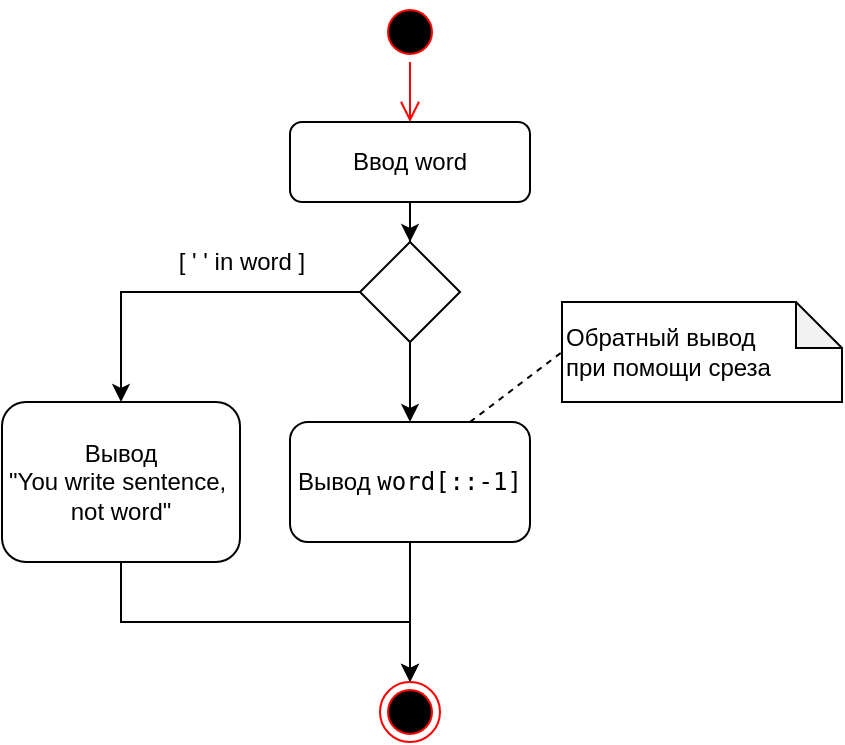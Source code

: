 <mxfile version="14.1.8" type="device"><diagram id="7_CbA6frLCITEILBhrJS" name="Страница 1"><mxGraphModel dx="1086" dy="666" grid="1" gridSize="10" guides="1" tooltips="1" connect="1" arrows="1" fold="1" page="1" pageScale="1" pageWidth="827" pageHeight="1169" math="0" shadow="0"><root><mxCell id="0"/><mxCell id="1" parent="0"/><mxCell id="tD9j9fw_7n6-k142hxRf-1" value="" style="ellipse;html=1;shape=startState;fillColor=#000000;strokeColor=#ff0000;" parent="1" vertex="1"><mxGeometry x="399" y="70" width="30" height="30" as="geometry"/></mxCell><mxCell id="tD9j9fw_7n6-k142hxRf-2" value="" style="edgeStyle=orthogonalEdgeStyle;html=1;verticalAlign=bottom;endArrow=open;endSize=8;strokeColor=#ff0000;entryX=0.5;entryY=0;entryDx=0;entryDy=0;" parent="1" source="tD9j9fw_7n6-k142hxRf-1" target="tD9j9fw_7n6-k142hxRf-3" edge="1"><mxGeometry relative="1" as="geometry"><mxPoint x="414" y="170" as="targetPoint"/></mxGeometry></mxCell><mxCell id="tD9j9fw_7n6-k142hxRf-5" style="edgeStyle=orthogonalEdgeStyle;rounded=0;orthogonalLoop=1;jettySize=auto;html=1;exitX=0.5;exitY=1;exitDx=0;exitDy=0;" parent="1" source="tD9j9fw_7n6-k142hxRf-3" target="tD9j9fw_7n6-k142hxRf-4" edge="1"><mxGeometry relative="1" as="geometry"/></mxCell><mxCell id="tD9j9fw_7n6-k142hxRf-3" value="Ввод word" style="rounded=1;whiteSpace=wrap;html=1;" parent="1" vertex="1"><mxGeometry x="354" y="130" width="120" height="40" as="geometry"/></mxCell><mxCell id="tD9j9fw_7n6-k142hxRf-8" style="edgeStyle=orthogonalEdgeStyle;rounded=0;orthogonalLoop=1;jettySize=auto;html=1;exitX=0;exitY=0.5;exitDx=0;exitDy=0;" parent="1" source="tD9j9fw_7n6-k142hxRf-4" target="tD9j9fw_7n6-k142hxRf-7" edge="1"><mxGeometry relative="1" as="geometry"/></mxCell><mxCell id="tD9j9fw_7n6-k142hxRf-10" style="edgeStyle=orthogonalEdgeStyle;rounded=0;orthogonalLoop=1;jettySize=auto;html=1;exitX=0.5;exitY=1;exitDx=0;exitDy=0;entryX=0.5;entryY=0;entryDx=0;entryDy=0;" parent="1" source="tD9j9fw_7n6-k142hxRf-4" target="tD9j9fw_7n6-k142hxRf-6" edge="1"><mxGeometry relative="1" as="geometry"/></mxCell><mxCell id="tD9j9fw_7n6-k142hxRf-4" value="" style="rhombus;whiteSpace=wrap;html=1;" parent="1" vertex="1"><mxGeometry x="389" y="190" width="50" height="50" as="geometry"/></mxCell><mxCell id="tD9j9fw_7n6-k142hxRf-13" style="edgeStyle=orthogonalEdgeStyle;rounded=0;orthogonalLoop=1;jettySize=auto;html=1;exitX=0.5;exitY=1;exitDx=0;exitDy=0;" parent="1" source="tD9j9fw_7n6-k142hxRf-6" target="tD9j9fw_7n6-k142hxRf-11" edge="1"><mxGeometry relative="1" as="geometry"/></mxCell><mxCell id="tD9j9fw_7n6-k142hxRf-6" value="Вывод&amp;nbsp;&lt;span style=&quot;font-family: &amp;quot;jetbrains mono&amp;quot;, monospace;&quot;&gt;word[::-&lt;/span&gt;&lt;span style=&quot;font-family: &amp;quot;jetbrains mono&amp;quot;, monospace;&quot;&gt;1&lt;/span&gt;&lt;span style=&quot;font-family: &amp;quot;jetbrains mono&amp;quot;, monospace;&quot;&gt;]&lt;/span&gt;" style="rounded=1;whiteSpace=wrap;html=1;labelBackgroundColor=none;" parent="1" vertex="1"><mxGeometry x="354" y="280" width="120" height="60" as="geometry"/></mxCell><mxCell id="tD9j9fw_7n6-k142hxRf-12" style="edgeStyle=orthogonalEdgeStyle;rounded=0;orthogonalLoop=1;jettySize=auto;html=1;exitX=0.5;exitY=1;exitDx=0;exitDy=0;entryX=0.5;entryY=0;entryDx=0;entryDy=0;" parent="1" source="tD9j9fw_7n6-k142hxRf-7" target="tD9j9fw_7n6-k142hxRf-11" edge="1"><mxGeometry relative="1" as="geometry"><mxPoint x="250" y="430" as="targetPoint"/><Array as="points"><mxPoint x="270" y="380"/><mxPoint x="414" y="380"/></Array></mxGeometry></mxCell><mxCell id="tD9j9fw_7n6-k142hxRf-7" value="&lt;div&gt;&lt;span&gt;Вывод &lt;/span&gt;&lt;/div&gt;&lt;div&gt;&lt;span&gt;&quot;You write&amp;nbsp;&lt;/span&gt;&lt;span&gt;sentence,&amp;nbsp;&lt;/span&gt;&lt;/div&gt;&lt;div&gt;&lt;span&gt;not word&quot;&lt;/span&gt;&lt;/div&gt;" style="rounded=1;whiteSpace=wrap;html=1;labelBackgroundColor=none;fontFamily=Helvetica;" parent="1" vertex="1"><mxGeometry x="210" y="270" width="119" height="80" as="geometry"/></mxCell><mxCell id="tD9j9fw_7n6-k142hxRf-11" value="" style="ellipse;html=1;shape=endState;fillColor=#000000;strokeColor=#ff0000;" parent="1" vertex="1"><mxGeometry x="399" y="410" width="30" height="30" as="geometry"/></mxCell><mxCell id="tD9j9fw_7n6-k142hxRf-14" value="[ ' ' in word ]" style="text;html=1;strokeColor=none;fillColor=none;align=center;verticalAlign=middle;whiteSpace=wrap;rounded=0;labelBackgroundColor=none;fontFamily=Helvetica;fontColor=#000000;" parent="1" vertex="1"><mxGeometry x="290" y="190" width="80" height="20" as="geometry"/></mxCell><mxCell id="2lvllxns1hpkc73wuVvB-1" value="Обратный вывод&lt;br&gt;при помощи&amp;nbsp;&lt;span&gt;среза&lt;/span&gt;" style="shape=note;whiteSpace=wrap;html=1;backgroundOutline=1;darkOpacity=0.05;labelBackgroundColor=none;fontFamily=Helvetica;fontColor=#000000;align=left;size=23;" vertex="1" parent="1"><mxGeometry x="490" y="220" width="140" height="50" as="geometry"/></mxCell><mxCell id="2lvllxns1hpkc73wuVvB-2" value="" style="endArrow=none;dashed=1;html=1;fontFamily=Helvetica;fontColor=#000000;entryX=0;entryY=0.5;entryDx=0;entryDy=0;entryPerimeter=0;exitX=0.75;exitY=0;exitDx=0;exitDy=0;" edge="1" parent="1" source="tD9j9fw_7n6-k142hxRf-6" target="2lvllxns1hpkc73wuVvB-1"><mxGeometry width="50" height="50" relative="1" as="geometry"><mxPoint x="390" y="350" as="sourcePoint"/><mxPoint x="440" y="300" as="targetPoint"/></mxGeometry></mxCell></root></mxGraphModel></diagram></mxfile>